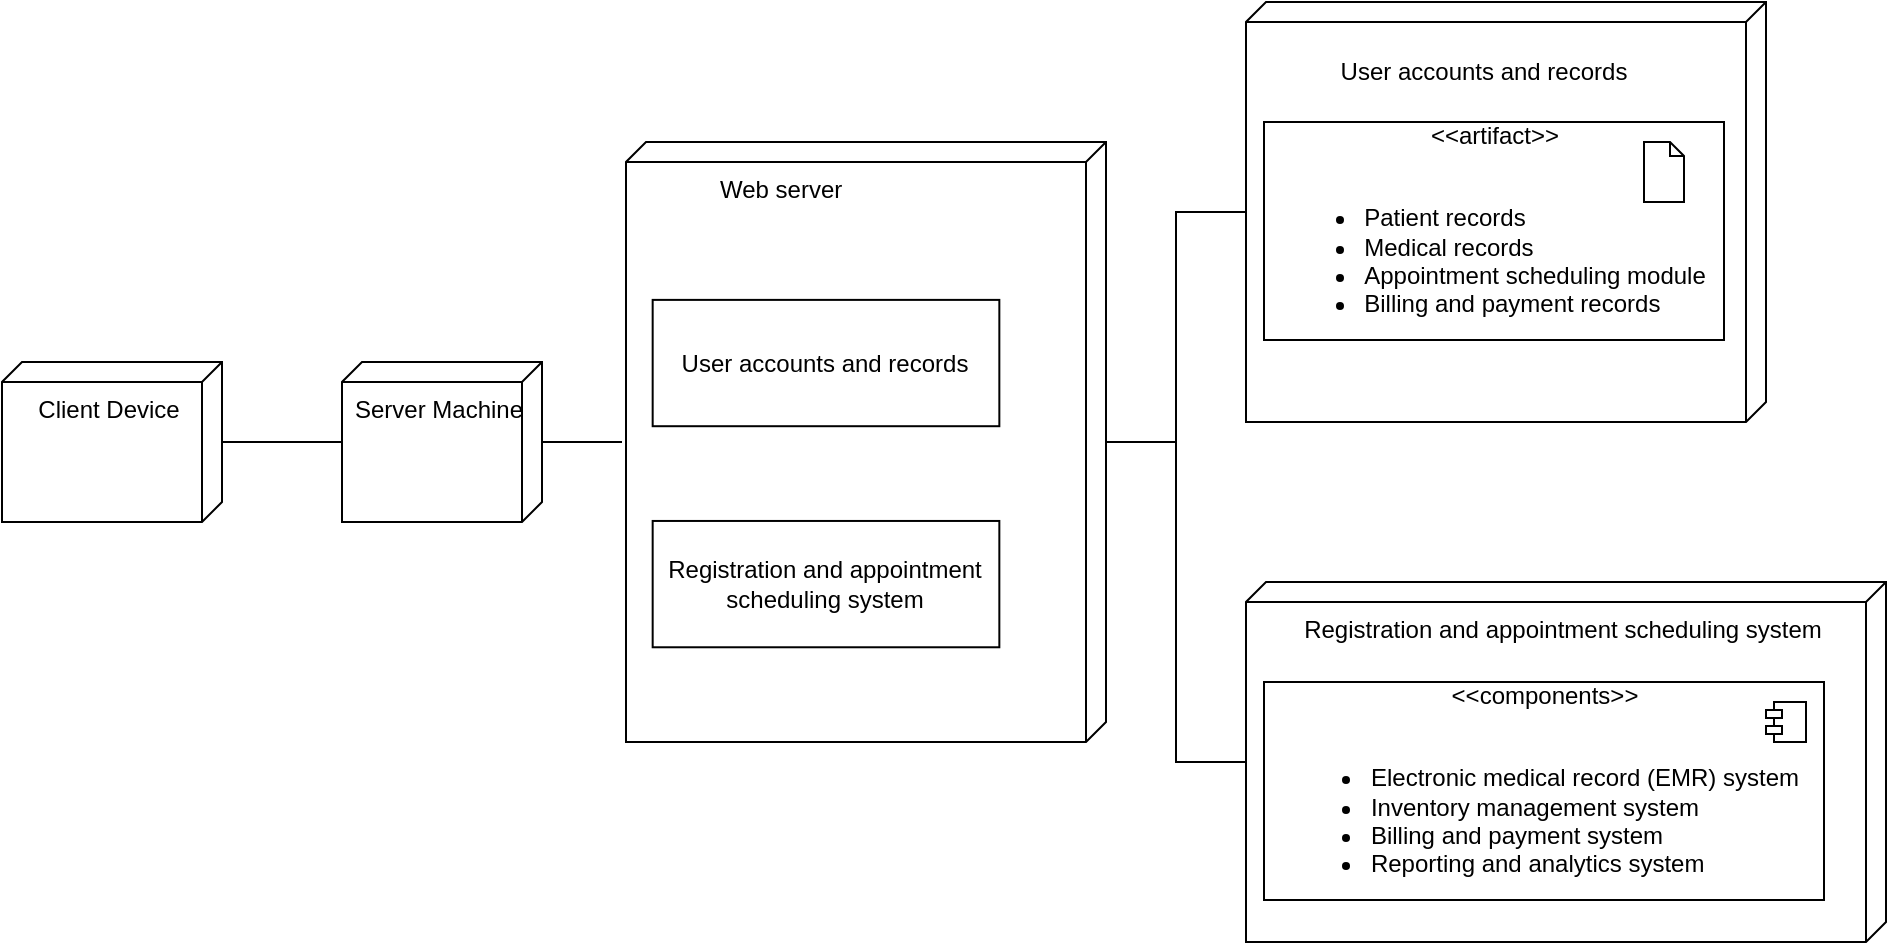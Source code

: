 <mxfile version="21.0.4" type="device"><diagram name="Page-1" id="FSwSVzCY8HkpLkjBkYj_"><mxGraphModel dx="700" dy="715" grid="1" gridSize="10" guides="1" tooltips="1" connect="1" arrows="1" fold="1" page="1" pageScale="1" pageWidth="12000" pageHeight="19000" math="0" shadow="0"><root><mxCell id="0"/><mxCell id="1" parent="0"/><mxCell id="JpplJrtEqMnznLGNv5cN-14" style="edgeStyle=orthogonalEdgeStyle;rounded=0;orthogonalLoop=1;jettySize=auto;html=1;endArrow=none;endFill=0;" parent="1" source="YBxOOPeRdkPw2_iesbOt-1" target="YBxOOPeRdkPw2_iesbOt-10" edge="1"><mxGeometry relative="1" as="geometry"/></mxCell><mxCell id="JpplJrtEqMnznLGNv5cN-15" style="edgeStyle=orthogonalEdgeStyle;rounded=0;orthogonalLoop=1;jettySize=auto;html=1;endArrow=none;endFill=0;" parent="1" source="YBxOOPeRdkPw2_iesbOt-1" target="YBxOOPeRdkPw2_iesbOt-12" edge="1"><mxGeometry relative="1" as="geometry"/></mxCell><mxCell id="YBxOOPeRdkPw2_iesbOt-1" value="&amp;nbsp; &amp;nbsp; &amp;nbsp; &amp;nbsp; &amp;nbsp; &amp;nbsp; Web server&lt;br&gt;" style="verticalAlign=top;align=left;shape=cube;size=10;direction=south;fontStyle=0;html=1;boundedLbl=1;spacingLeft=5;" parent="1" vertex="1"><mxGeometry x="331" y="130" width="240" height="300" as="geometry"/></mxCell><mxCell id="YBxOOPeRdkPw2_iesbOt-8" value="User accounts and records" style="rounded=0;whiteSpace=wrap;html=1;" parent="YBxOOPeRdkPw2_iesbOt-1" vertex="1"><mxGeometry x="13.333" y="78.947" width="173.333" height="63.158" as="geometry"/></mxCell><mxCell id="YBxOOPeRdkPw2_iesbOt-9" value="Registration and appointment scheduling system" style="rounded=0;whiteSpace=wrap;html=1;" parent="YBxOOPeRdkPw2_iesbOt-1" vertex="1"><mxGeometry x="13.333" y="189.474" width="173.333" height="63.158" as="geometry"/></mxCell><mxCell id="YBxOOPeRdkPw2_iesbOt-10" value="" style="verticalAlign=top;align=center;shape=cube;size=10;direction=south;html=1;boundedLbl=1;spacingLeft=5;" parent="1" vertex="1"><mxGeometry x="641" y="60" width="260" height="210" as="geometry"/></mxCell><mxCell id="YBxOOPeRdkPw2_iesbOt-12" value="&lt;div style=&quot;&quot;&gt;&lt;span style=&quot;background-color: initial;&quot;&gt;Registration and appointment scheduling system&lt;/span&gt;&lt;/div&gt;" style="verticalAlign=top;align=center;shape=cube;size=10;direction=south;html=1;boundedLbl=1;spacingLeft=5;" parent="1" vertex="1"><mxGeometry x="641" y="350" width="320" height="180" as="geometry"/></mxCell><mxCell id="YBxOOPeRdkPw2_iesbOt-13" value="&amp;lt;&amp;lt;artifact&amp;gt;&amp;gt;&lt;br&gt;&lt;br&gt;&lt;ul&gt;&lt;li style=&quot;text-align: left;&quot;&gt;Patient records&lt;br&gt;&lt;/li&gt;&lt;li style=&quot;text-align: left;&quot;&gt;Medical records &lt;br&gt;&lt;/li&gt;&lt;li style=&quot;text-align: left;&quot;&gt;Appointment scheduling module&lt;br&gt;&lt;/li&gt;&lt;li style=&quot;text-align: left;&quot;&gt;Billing and payment records&lt;br&gt;&lt;/li&gt;&lt;/ul&gt;" style="html=1;align=center;verticalAlign=middle;dashed=0;" parent="1" vertex="1"><mxGeometry x="650" y="120" width="230" height="109" as="geometry"/></mxCell><mxCell id="YBxOOPeRdkPw2_iesbOt-14" value="&amp;lt;&amp;lt;components&amp;gt;&amp;gt;&lt;br&gt;&lt;br&gt;&lt;ul&gt;&lt;li style=&quot;text-align: left;&quot;&gt;Electronic medical record (EMR) system&lt;br&gt;&lt;/li&gt;&lt;li style=&quot;text-align: left;&quot;&gt;Inventory management system&lt;br&gt;&lt;/li&gt;&lt;li style=&quot;text-align: left;&quot;&gt;Billing and payment system&lt;br&gt;&lt;/li&gt;&lt;li style=&quot;text-align: left;&quot;&gt;Reporting and analytics system&lt;br&gt;&lt;/li&gt;&lt;/ul&gt;" style="html=1;align=center;verticalAlign=middle;dashed=0;" parent="1" vertex="1"><mxGeometry x="650" y="400" width="280" height="109" as="geometry"/></mxCell><mxCell id="YBxOOPeRdkPw2_iesbOt-15" value="Server Machine" style="verticalAlign=top;align=center;shape=cube;size=10;direction=south;html=1;boundedLbl=1;spacingLeft=5;" parent="1" vertex="1"><mxGeometry width="100" height="80" relative="1" as="geometry"><mxPoint x="189" y="240" as="offset"/></mxGeometry></mxCell><mxCell id="YBxOOPeRdkPw2_iesbOt-21" value="" style="edgeStyle=orthogonalEdgeStyle;rounded=0;orthogonalLoop=1;jettySize=auto;html=1;endArrow=none;endFill=0;" parent="1" source="YBxOOPeRdkPw2_iesbOt-18" target="YBxOOPeRdkPw2_iesbOt-15" edge="1"><mxGeometry relative="1" as="geometry"/></mxCell><mxCell id="YBxOOPeRdkPw2_iesbOt-18" value="Client Device" style="verticalAlign=top;align=center;shape=cube;size=10;direction=south;html=1;boundedLbl=1;spacingLeft=5;" parent="1" vertex="1"><mxGeometry x="19" y="240" width="110" height="80" as="geometry"/></mxCell><mxCell id="YBxOOPeRdkPw2_iesbOt-22" value="" style="endArrow=none;html=1;rounded=0;" parent="1" source="YBxOOPeRdkPw2_iesbOt-15" edge="1"><mxGeometry width="50" height="50" relative="1" as="geometry"><mxPoint x="279" y="290" as="sourcePoint"/><mxPoint x="329" y="280" as="targetPoint"/></mxGeometry></mxCell><mxCell id="JpplJrtEqMnznLGNv5cN-12" value="" style="shape=module;jettyWidth=8;jettyHeight=4;" parent="1" vertex="1"><mxGeometry x="901" y="410" width="20" height="20" as="geometry"/></mxCell><mxCell id="JpplJrtEqMnznLGNv5cN-13" value="User accounts and records" style="text;html=1;strokeColor=none;fillColor=none;align=center;verticalAlign=middle;whiteSpace=wrap;rounded=0;" parent="1" vertex="1"><mxGeometry x="670" y="80" width="180" height="30" as="geometry"/></mxCell><mxCell id="JpplJrtEqMnznLGNv5cN-20" value="" style="shape=note2;boundedLbl=1;whiteSpace=wrap;html=1;size=7;verticalAlign=top;align=center;" parent="1" vertex="1"><mxGeometry x="840" y="130" width="20" height="30" as="geometry"/></mxCell></root></mxGraphModel></diagram></mxfile>